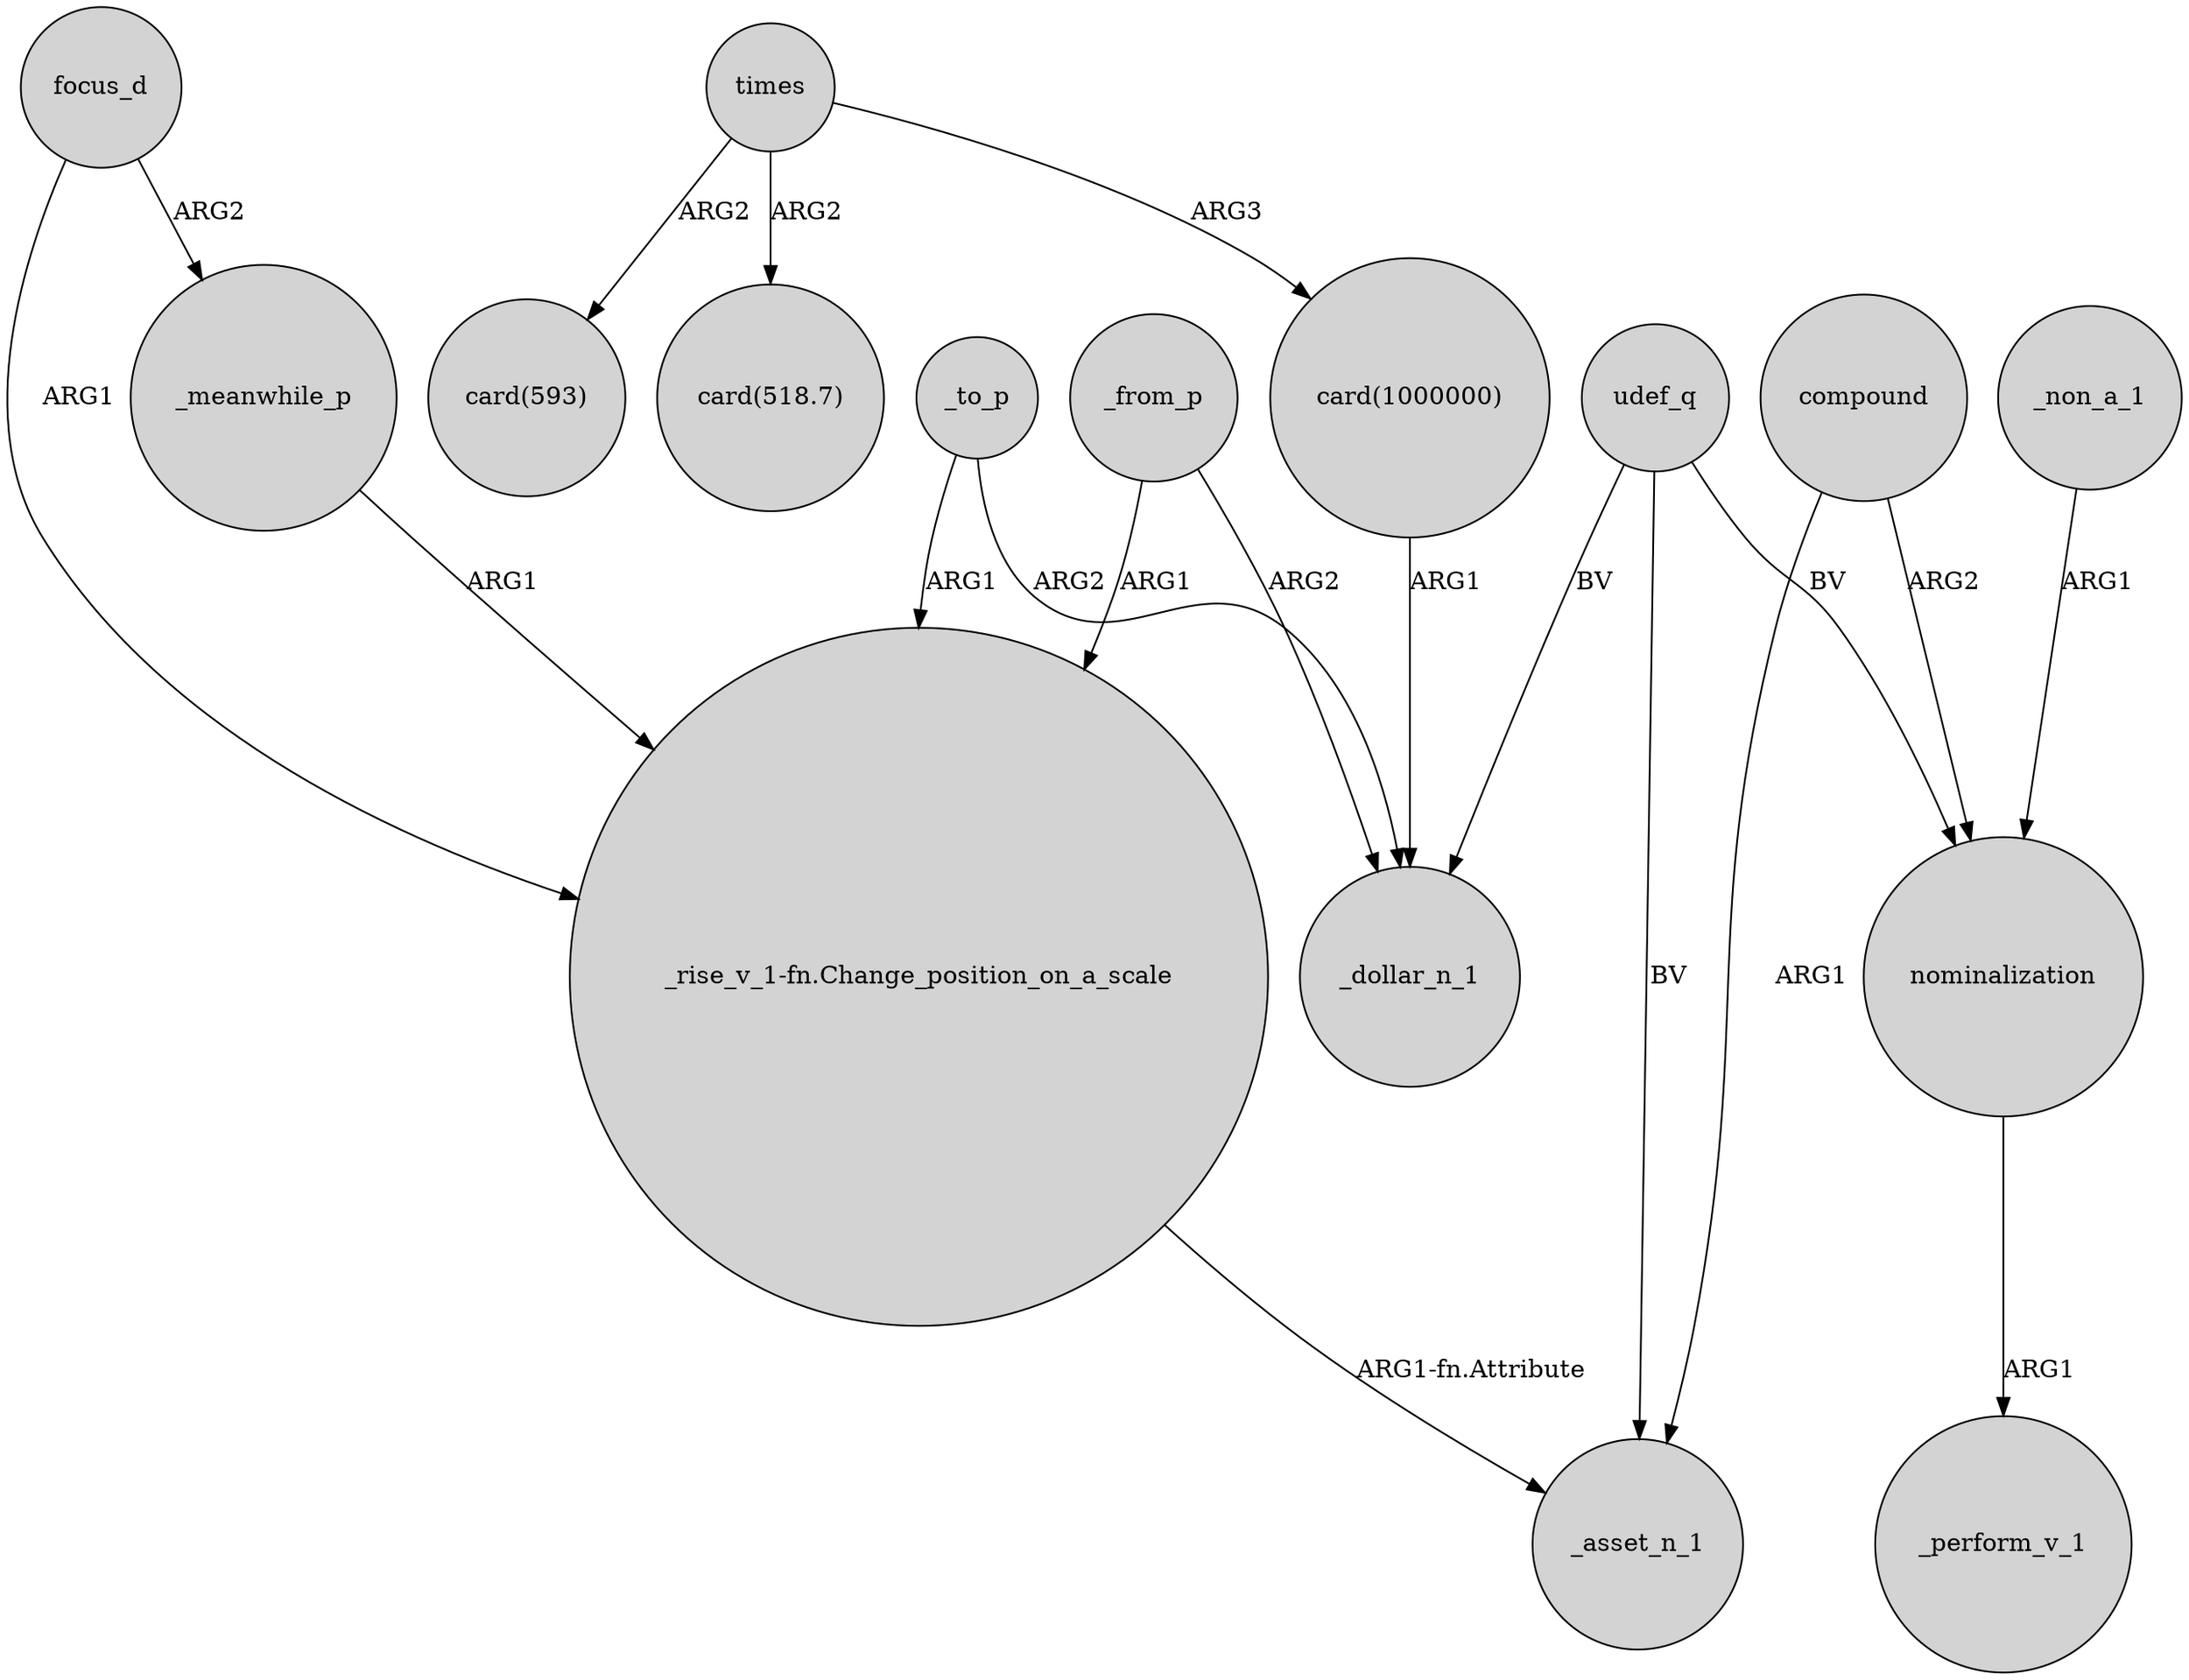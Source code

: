 digraph {
	node [shape=circle style=filled]
	times -> "card(518.7)" [label=ARG2]
	_to_p -> "_rise_v_1-fn.Change_position_on_a_scale" [label=ARG1]
	_meanwhile_p -> "_rise_v_1-fn.Change_position_on_a_scale" [label=ARG1]
	_non_a_1 -> nominalization [label=ARG1]
	udef_q -> nominalization [label=BV]
	times -> "card(1000000)" [label=ARG3]
	_to_p -> _dollar_n_1 [label=ARG2]
	udef_q -> _asset_n_1 [label=BV]
	"_rise_v_1-fn.Change_position_on_a_scale" -> _asset_n_1 [label="ARG1-fn.Attribute"]
	compound -> nominalization [label=ARG2]
	focus_d -> "_rise_v_1-fn.Change_position_on_a_scale" [label=ARG1]
	focus_d -> _meanwhile_p [label=ARG2]
	times -> "card(593)" [label=ARG2]
	udef_q -> _dollar_n_1 [label=BV]
	"card(1000000)" -> _dollar_n_1 [label=ARG1]
	compound -> _asset_n_1 [label=ARG1]
	nominalization -> _perform_v_1 [label=ARG1]
	_from_p -> "_rise_v_1-fn.Change_position_on_a_scale" [label=ARG1]
	_from_p -> _dollar_n_1 [label=ARG2]
}
